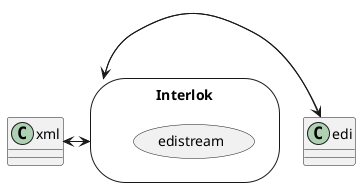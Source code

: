 @startuml
storage Interlok{
usecase edilegacy[
edistream
]
}

xml -> Interlok
Interlok -> edi
edi -> Interlok
Interlok -> xml
@enduml